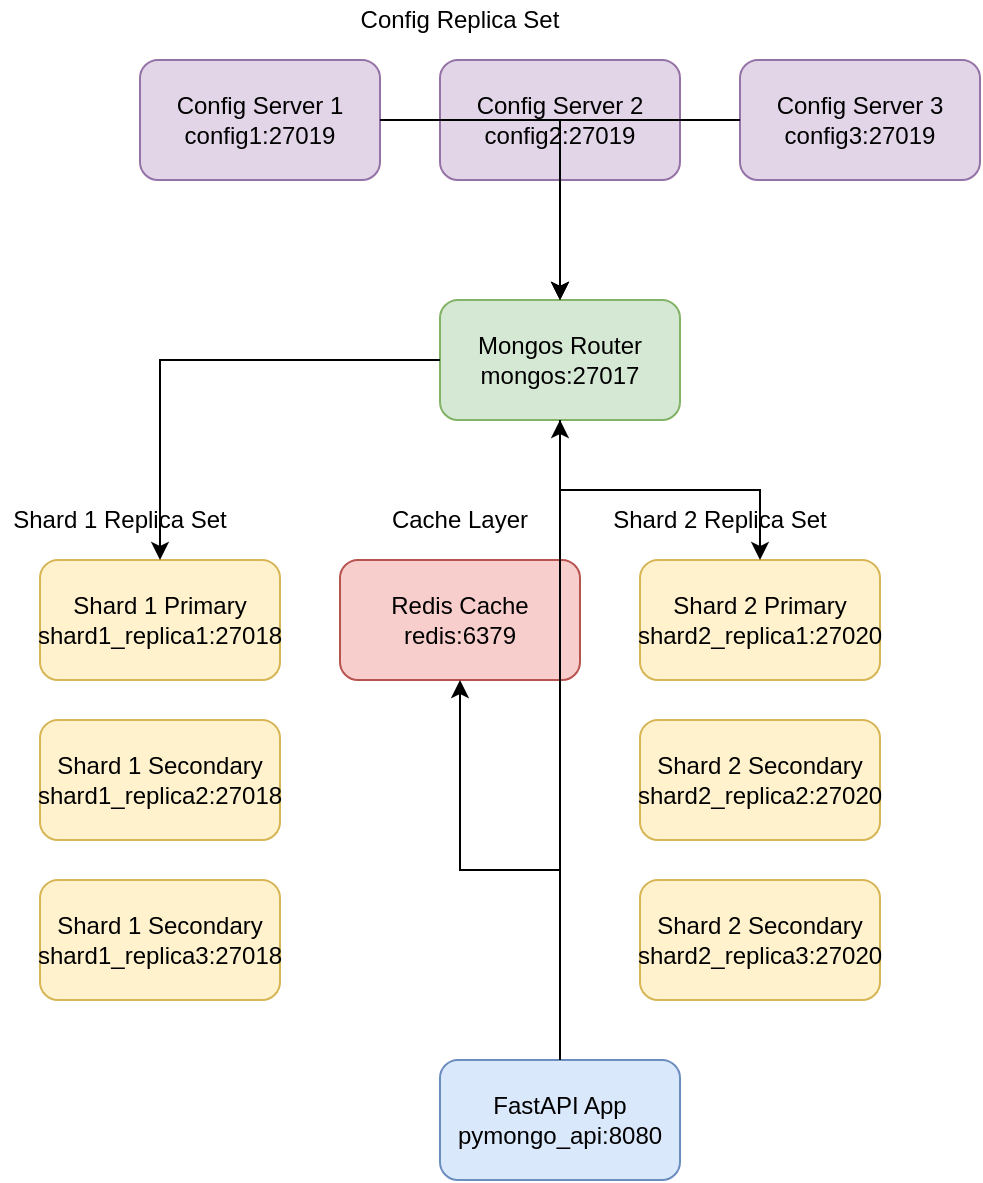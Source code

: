 <mxfile version="24.6.4" type="device">
  <diagram name="Architecture" id="architecture-diagram">
    <mxGraphModel dx="1200" dy="800" grid="1" gridSize="10" guides="1" tooltips="1" connect="1" arrows="1" fold="1" page="1" pageScale="1" pageWidth="1400" pageHeight="1000" math="0" shadow="0">
      <root>
        <mxCell id="0" />
        <mxCell id="1" parent="0" />
        
        <!-- Config Servers -->
        <mxCell id="config1" value="Config Server 1&#xa;config1:27019" style="rounded=1;whiteSpace=wrap;html=1;fillColor=#e1d5e7;strokeColor=#9673a6;" vertex="1" parent="1">
          <mxGeometry x="100" y="100" width="120" height="60" as="geometry" />
        </mxCell>
        
        <mxCell id="config2" value="Config Server 2&#xa;config2:27019" style="rounded=1;whiteSpace=wrap;html=1;fillColor=#e1d5e7;strokeColor=#9673a6;" vertex="1" parent="1">
          <mxGeometry x="250" y="100" width="120" height="60" as="geometry" />
        </mxCell>
        
        <mxCell id="config3" value="Config Server 3&#xa;config3:27019" style="rounded=1;whiteSpace=wrap;html=1;fillColor=#e1d5e7;strokeColor=#9673a6;" vertex="1" parent="1">
          <mxGeometry x="400" y="100" width="120" height="60" as="geometry" />
        </mxCell>
        
        <!-- Mongos Router -->
        <mxCell id="mongos" value="Mongos Router&#xa;mongos:27017" style="rounded=1;whiteSpace=wrap;html=1;fillColor=#d5e8d4;strokeColor=#82b366;" vertex="1" parent="1">
          <mxGeometry x="250" y="220" width="120" height="60" as="geometry" />
        </mxCell>
        
        <!-- Shard 1 Replicas -->
        <mxCell id="shard1_rep1" value="Shard 1 Primary&#xa;shard1_replica1:27018" style="rounded=1;whiteSpace=wrap;html=1;fillColor=#fff2cc;strokeColor=#d6b656;" vertex="1" parent="1">
          <mxGeometry x="50" y="350" width="120" height="60" as="geometry" />
        </mxCell>
        
        <mxCell id="shard1_rep2" value="Shard 1 Secondary&#xa;shard1_replica2:27018" style="rounded=1;whiteSpace=wrap;html=1;fillColor=#fff2cc;strokeColor=#d6b656;" vertex="1" parent="1">
          <mxGeometry x="50" y="430" width="120" height="60" as="geometry" />
        </mxCell>
        
        <mxCell id="shard1_rep3" value="Shard 1 Secondary&#xa;shard1_replica3:27018" style="rounded=1;whiteSpace=wrap;html=1;fillColor=#fff2cc;strokeColor=#d6b656;" vertex="1" parent="1">
          <mxGeometry x="50" y="510" width="120" height="60" as="geometry" />
        </mxCell>
        
        <!-- Shard 2 Replicas -->
        <mxCell id="shard2_rep1" value="Shard 2 Primary&#xa;shard2_replica1:27020" style="rounded=1;whiteSpace=wrap;html=1;fillColor=#fff2cc;strokeColor=#d6b656;" vertex="1" parent="1">
          <mxGeometry x="350" y="350" width="120" height="60" as="geometry" />
        </mxCell>
        
        <mxCell id="shard2_rep2" value="Shard 2 Secondary&#xa;shard2_replica2:27020" style="rounded=1;whiteSpace=wrap;html=1;fillColor=#fff2cc;strokeColor=#d6b656;" vertex="1" parent="1">
          <mxGeometry x="350" y="430" width="120" height="60" as="geometry" />
        </mxCell>
        
        <mxCell id="shard2_rep3" value="Shard 2 Secondary&#xa;shard2_replica3:27020" style="rounded=1;whiteSpace=wrap;html=1;fillColor=#fff2cc;strokeColor=#d6b656;" vertex="1" parent="1">
          <mxGeometry x="350" y="510" width="120" height="60" as="geometry" />
        </mxCell>
        
        <!-- Redis -->
        <mxCell id="redis" value="Redis Cache&#xa;redis:6379" style="rounded=1;whiteSpace=wrap;html=1;fillColor=#f8cecc;strokeColor=#b85450;" vertex="1" parent="1">
          <mxGeometry x="200" y="350" width="120" height="60" as="geometry" />
        </mxCell>
        
        <!-- FastAPI App -->
        <mxCell id="api" value="FastAPI App&#xa;pymongo_api:8080" style="rounded=1;whiteSpace=wrap;html=1;fillColor=#dae8fc;strokeColor=#6c8ebf;" vertex="1" parent="1">
          <mxGeometry x="250" y="600" width="120" height="60" as="geometry" />
        </mxCell>
        
        <!-- Connections -->
        <!-- Config to Mongos -->
        <mxCell id="edge1" style="edgeStyle=orthogonalEdgeStyle;rounded=0;orthogonalLoop=1;jettySize=auto;html=1;" edge="1" parent="1" source="config1" target="mongos">
          <mxGeometry relative="1" as="geometry" />
        </mxCell>
        
        <mxCell id="edge2" style="edgeStyle=orthogonalEdgeStyle;rounded=0;orthogonalLoop=1;jettySize=auto;html=1;" edge="1" parent="1" source="config2" target="mongos">
          <mxGeometry relative="1" as="geometry" />
        </mxCell>
        
        <mxCell id="edge3" style="edgeStyle=orthogonalEdgeStyle;rounded=0;orthogonalLoop=1;jettySize=auto;html=1;" edge="1" parent="1" source="config3" target="mongos">
          <mxGeometry relative="1" as="geometry" />
        </mxCell>
        
        <!-- Mongos to Shards -->
        <mxCell id="edge4" style="edgeStyle=orthogonalEdgeStyle;rounded=0;orthogonalLoop=1;jettySize=auto;html=1;" edge="1" parent="1" source="mongos" target="shard1_rep1">
          <mxGeometry relative="1" as="geometry" />
        </mxCell>
        
        <mxCell id="edge5" style="edgeStyle=orthogonalEdgeStyle;rounded=0;orthogonalLoop=1;jettySize=auto;html=1;" edge="1" parent="1" source="mongos" target="shard2_rep1">
          <mxGeometry relative="1" as="geometry" />
        </mxCell>
        
        <!-- API to Redis and Mongos -->
        <mxCell id="edge6" style="edgeStyle=orthogonalEdgeStyle;rounded=0;orthogonalLoop=1;jettySize=auto;html=1;" edge="1" parent="1" source="api" target="redis">
          <mxGeometry relative="1" as="geometry" />
        </mxCell>
        
        <mxCell id="edge7" style="edgeStyle=orthogonalEdgeStyle;rounded=0;orthogonalLoop=1;jettySize=auto;html=1;" edge="1" parent="1" source="api" target="mongos">
          <mxGeometry relative="1" as="geometry" />
        </mxCell>
        
        <!-- Labels -->
        <mxCell id="label1" value="Config Replica Set" style="text;html=1;strokeColor=none;fillColor=none;align=center;verticalAlign=middle;whiteSpace=wrap;rounded=0;" vertex="1" parent="1">
          <mxGeometry x="200" y="70" width="120" height="20" as="geometry" />
        </mxCell>
        
        <mxCell id="label2" value="Shard 1 Replica Set" style="text;html=1;strokeColor=none;fillColor=none;align=center;verticalAlign=middle;whiteSpace=wrap;rounded=0;" vertex="1" parent="1">
          <mxGeometry x="30" y="320" width="120" height="20" as="geometry" />
        </mxCell>
        
        <mxCell id="label3" value="Shard 2 Replica Set" style="text;html=1;strokeColor=none;fillColor=none;align=center;verticalAlign=middle;whiteSpace=wrap;rounded=0;" vertex="1" parent="1">
          <mxGeometry x="330" y="320" width="120" height="20" as="geometry" />
        </mxCell>
        
        <mxCell id="label4" value="Cache Layer" style="text;html=1;strokeColor=none;fillColor=none;align=center;verticalAlign=middle;whiteSpace=wrap;rounded=0;" vertex="1" parent="1">
          <mxGeometry x="200" y="320" width="120" height="20" as="geometry" />
        </mxCell>
        
      </root>
    </mxGraphModel>
  </diagram>
</mxfile> 